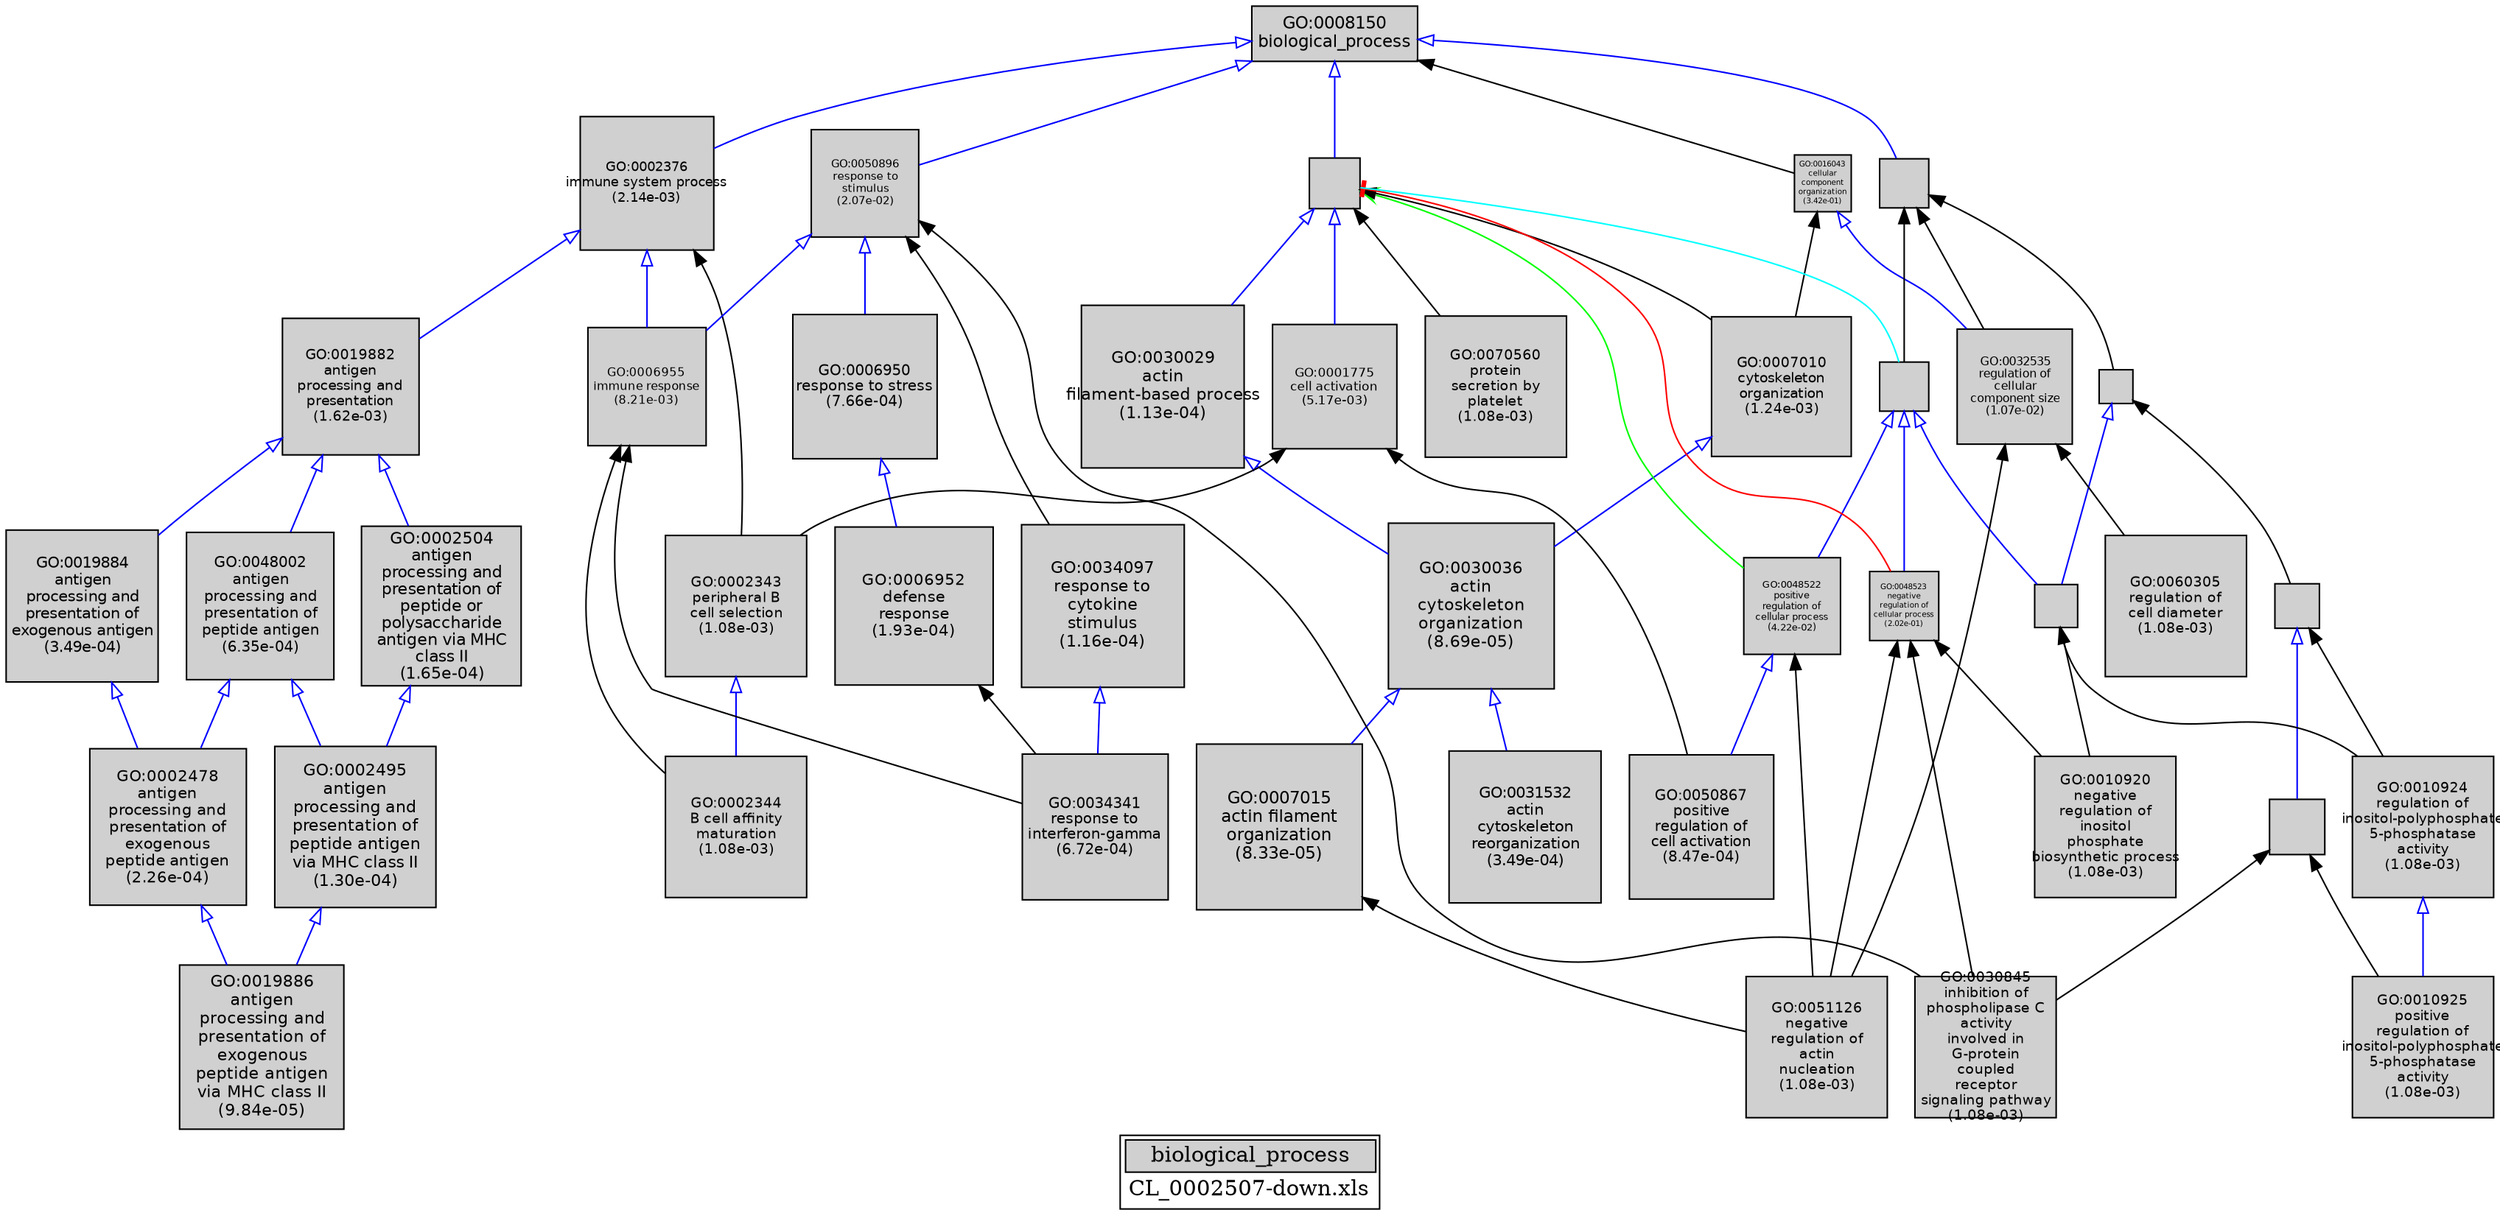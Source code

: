 digraph "biological_process" {
graph [ bgcolor = "#FFFFFF", label = <<TABLE COLOR="black" BGCOLOR="white"><TR><TD COLSPAN="2" BGCOLOR="#D0D0D0"><FONT COLOR="black">biological_process</FONT></TD></TR><TR><TD BORDER="0">CL_0002507-down.xls</TD></TR></TABLE>> ];
node [ fontname = "Helvetica" ];

subgraph "nodes" {

node [ style = "filled", fixedsize = "true", width = 1, shape = "box", fontsize = 9, fillcolor = "#D0D0D0", fontcolor = "black", color = "black" ];

"GO:0019886" [ URL = "#GO:0019886", label = <<TABLE BORDER="0"><TR><TD>GO:0019886<BR/>antigen<BR/>processing and<BR/>presentation of<BR/>exogenous<BR/>peptide antigen<BR/>via MHC class II<BR/>(9.84e-05)</TD></TR></TABLE>>, width = 1.48671382437, shape = "box", fontsize = 10.7043395355, height = 1.48671382437 ];
"GO:0006950" [ URL = "#GO:0006950", label = <<TABLE BORDER="0"><TR><TD>GO:0006950<BR/>response to stress<BR/>(7.66e-04)</TD></TR></TABLE>>, width = 1.31190270206, shape = "box", fontsize = 9.44569945484, height = 1.31190270206 ];
"GO:0048522" [ URL = "#GO:0048522", label = <<TABLE BORDER="0"><TR><TD>GO:0048522<BR/>positive<BR/>regulation of<BR/>cellular process<BR/>(4.22e-02)</TD></TR></TABLE>>, width = 0.874544046727, shape = "box", fontsize = 6.29671713644, height = 0.874544046727 ];
"GO:0019884" [ URL = "#GO:0019884", label = <<TABLE BORDER="0"><TR><TD>GO:0019884<BR/>antigen<BR/>processing and<BR/>presentation of<BR/>exogenous antigen<BR/>(3.49e-04)</TD></TR></TABLE>>, width = 1.38149775533, shape = "box", fontsize = 9.94678383837, height = 1.38149775533 ];
"GO:0019882" [ URL = "#GO:0019882", label = <<TABLE BORDER="0"><TR><TD>GO:0019882<BR/>antigen<BR/>processing and<BR/>presentation<BR/>(1.62e-03)</TD></TR></TABLE>>, width = 1.24178112316, shape = "box", fontsize = 8.94082408676, height = 1.24178112316 ];
"GO:0010925" [ URL = "#GO:0010925", label = <<TABLE BORDER="0"><TR><TD>GO:0010925<BR/>positive<BR/>regulation of<BR/>inositol-polyphosphate<BR/>5-phosphatase<BR/>activity<BR/>(1.08e-03)</TD></TR></TABLE>>, width = 1.28041185782, shape = "box", fontsize = 9.21896537633, height = 1.28041185782 ];
"GO:0002343" [ URL = "#GO:0002343", label = <<TABLE BORDER="0"><TR><TD>GO:0002343<BR/>peripheral B<BR/>cell selection<BR/>(1.08e-03)</TD></TR></TABLE>>, width = 1.28041185782, shape = "box", fontsize = 9.21896537633, height = 1.28041185782 ];
"GO:0051336" [ URL = "#GO:0051336", label = "", width = 0.402865546131, shape = "box", height = 0.402865546131 ];
"GO:0048002" [ URL = "#GO:0048002", label = <<TABLE BORDER="0"><TR><TD>GO:0048002<BR/>antigen<BR/>processing and<BR/>presentation of<BR/>peptide antigen<BR/>(6.35e-04)</TD></TR></TABLE>>, width = 1.32878351775, shape = "box", fontsize = 9.56724132782, height = 1.32878351775 ];
"GO:0010924" [ URL = "#GO:0010924", label = <<TABLE BORDER="0"><TR><TD>GO:0010924<BR/>regulation of<BR/>inositol-polyphosphate<BR/>5-phosphatase<BR/>activity<BR/>(1.08e-03)</TD></TR></TABLE>>, width = 1.28041185782, shape = "box", fontsize = 9.21896537633, height = 1.28041185782 ];
"GO:0031532" [ URL = "#GO:0031532", label = <<TABLE BORDER="0"><TR><TD>GO:0031532<BR/>actin<BR/>cytoskeleton<BR/>reorganization<BR/>(3.49e-04)</TD></TR></TABLE>>, width = 1.38149775533, shape = "box", fontsize = 9.94678383837, height = 1.38149775533 ];
"GO:0007010" [ URL = "#GO:0007010", label = <<TABLE BORDER="0"><TR><TD>GO:0007010<BR/>cytoskeleton<BR/>organization<BR/>(1.24e-03)</TD></TR></TABLE>>, width = 1.26713729199, shape = "box", fontsize = 9.1233885023, height = 1.26713729199 ];
"GO:0034341" [ URL = "#GO:0034341", label = <<TABLE BORDER="0"><TR><TD>GO:0034341<BR/>response to<BR/>interferon-gamma<BR/>(6.72e-04)</TD></TR></TABLE>>, width = 1.32370094447, shape = "box", fontsize = 9.53064680019, height = 1.32370094447 ];
"GO:0007015" [ URL = "#GO:0007015", label = <<TABLE BORDER="0"><TR><TD>GO:0007015<BR/>actin filament<BR/>organization<BR/>(8.33e-05)</TD></TR></TABLE>>, width = 1.5, shape = "box", fontsize = 10.8, height = 1.5 ];
"GO:0019222" [ URL = "#GO:0019222", label = "", width = 0.30724653919, shape = "box", height = 0.30724653919 ];
"GO:0016043" [ URL = "#GO:0016043", label = <<TABLE BORDER="0"><TR><TD>GO:0016043<BR/>cellular<BR/>component<BR/>organization<BR/>(3.42e-01)</TD></TR></TABLE>>, width = 0.515547723227, shape = "box", fontsize = 5.0, height = 0.515547723227 ];
"GO:0030036" [ URL = "#GO:0030036", label = <<TABLE BORDER="0"><TR><TD>GO:0030036<BR/>actin<BR/>cytoskeleton<BR/>organization<BR/>(8.69e-05)</TD></TR></TABLE>>, width = 1.4966951069, shape = "box", fontsize = 10.7762047697, height = 1.4966951069 ];
"GO:0060305" [ URL = "#GO:0060305", label = <<TABLE BORDER="0"><TR><TD>GO:0060305<BR/>regulation of<BR/>cell diameter<BR/>(1.08e-03)</TD></TR></TABLE>>, width = 1.28041185782, shape = "box", fontsize = 9.21896537633, height = 1.28041185782 ];
"GO:0048523" [ URL = "#GO:0048523", label = <<TABLE BORDER="0"><TR><TD>GO:0048523<BR/>negative<BR/>regulation of<BR/>cellular process<BR/>(2.02e-01)</TD></TR></TABLE>>, width = 0.625193268745, shape = "box", fontsize = 5.0, height = 0.625193268745 ];
"GO:0002376" [ URL = "#GO:0002376", label = <<TABLE BORDER="0"><TR><TD>GO:0002376<BR/>immune system process<BR/>(2.14e-03)</TD></TR></TABLE>>, width = 1.21483862132, shape = "box", fontsize = 8.74683807351, height = 1.21483862132 ];
"GO:0050794" [ URL = "#GO:0050794", label = "", width = 0.440703633542, shape = "box", height = 0.440703633542 ];
"GO:0034097" [ URL = "#GO:0034097", label = <<TABLE BORDER="0"><TR><TD>GO:0034097<BR/>response to<BR/>cytokine<BR/>stimulus<BR/>(1.16e-04)</TD></TR></TABLE>>, width = 1.47317770803, shape = "box", fontsize = 10.6068794978, height = 1.47317770803 ];
"GO:0002504" [ URL = "#GO:0002504", label = <<TABLE BORDER="0"><TR><TD>GO:0002504<BR/>antigen<BR/>processing and<BR/>presentation of<BR/>peptide or<BR/>polysaccharide<BR/>antigen via MHC<BR/>class II<BR/>(1.65e-04)</TD></TR></TABLE>>, width = 1.44464769041, shape = "box", fontsize = 10.401463371, height = 1.44464769041 ];
"GO:0065007" [ URL = "#GO:0065007", label = "", width = 0.448384584878, shape = "box", height = 0.448384584878 ];
"GO:0006955" [ URL = "#GO:0006955", label = <<TABLE BORDER="0"><TR><TD>GO:0006955<BR/>immune response<BR/>(8.21e-03)</TD></TR></TABLE>>, width = 1.07485518473, shape = "box", fontsize = 7.73895733007, height = 1.07485518473 ];
"GO:0002344" [ URL = "#GO:0002344", label = <<TABLE BORDER="0"><TR><TD>GO:0002344<BR/>B cell affinity<BR/>maturation<BR/>(1.08e-03)</TD></TR></TABLE>>, width = 1.28041185782, shape = "box", fontsize = 9.21896537633, height = 1.28041185782 ];
"GO:0030029" [ URL = "#GO:0030029", label = <<TABLE BORDER="0"><TR><TD>GO:0030029<BR/>actin<BR/>filament-based process<BR/>(1.13e-04)</TD></TR></TABLE>>, width = 1.47571849408, shape = "box", fontsize = 10.6251731574, height = 1.47571849408 ];
"GO:0010920" [ URL = "#GO:0010920", label = <<TABLE BORDER="0"><TR><TD>GO:0010920<BR/>negative<BR/>regulation of<BR/>inositol<BR/>phosphate<BR/>biosynthetic process<BR/>(1.08e-03)</TD></TR></TABLE>>, width = 1.28041185782, shape = "box", fontsize = 9.21896537633, height = 1.28041185782 ];
"GO:0051345" [ URL = "#GO:0051345", label = "", width = 0.498571565069, shape = "box", height = 0.498571565069 ];
"GO:0030845" [ URL = "#GO:0030845", label = <<TABLE BORDER="0"><TR><TD>GO:0030845<BR/>inhibition of<BR/>phospholipase C<BR/>activity<BR/>involved in<BR/>G-protein<BR/>coupled<BR/>receptor<BR/>signaling pathway<BR/>(1.08e-03)</TD></TR></TABLE>>, width = 1.28041185782, shape = "box", fontsize = 9.21896537633, height = 1.28041185782 ];
"GO:0032535" [ URL = "#GO:0032535", label = <<TABLE BORDER="0"><TR><TD>GO:0032535<BR/>regulation of<BR/>cellular<BR/>component size<BR/>(1.07e-02)</TD></TR></TABLE>>, width = 1.04530065468, shape = "box", fontsize = 7.52616471372, height = 1.04530065468 ];
"GO:0002478" [ URL = "#GO:0002478", label = <<TABLE BORDER="0"><TR><TD>GO:0002478<BR/>antigen<BR/>processing and<BR/>presentation of<BR/>exogenous<BR/>peptide antigen<BR/>(2.26e-04)</TD></TR></TABLE>>, width = 1.41842741092, shape = "box", fontsize = 10.2126773586, height = 1.41842741092 ];
"GO:0031323" [ URL = "#GO:0031323", label = "", width = 0.382338266436, shape = "box", height = 0.382338266436 ];
"GO:0050867" [ URL = "#GO:0050867", label = <<TABLE BORDER="0"><TR><TD>GO:0050867<BR/>positive<BR/>regulation of<BR/>cell activation<BR/>(8.47e-04)</TD></TR></TABLE>>, width = 1.30270384444, shape = "box", fontsize = 9.37946767996, height = 1.30270384444 ];
"GO:0001775" [ URL = "#GO:0001775", label = <<TABLE BORDER="0"><TR><TD>GO:0001775<BR/>cell activation<BR/>(5.17e-03)</TD></TR></TABLE>>, width = 1.12490373565, shape = "box", fontsize = 8.09930689671, height = 1.12490373565 ];
"GO:0006952" [ URL = "#GO:0006952", label = <<TABLE BORDER="0"><TR><TD>GO:0006952<BR/>defense<BR/>response<BR/>(1.93e-04)</TD></TR></TABLE>>, width = 1.43188532184, shape = "box", fontsize = 10.3095743173, height = 1.43188532184 ];
"GO:0050896" [ URL = "#GO:0050896", label = <<TABLE BORDER="0"><TR><TD>GO:0050896<BR/>response to<BR/>stimulus<BR/>(2.07e-02)</TD></TR></TABLE>>, width = 0.966578322364, shape = "box", fontsize = 6.95936392102, height = 0.966578322364 ];
"GO:0008150" [ URL = "#GO:0008150", label = <<TABLE BORDER="0"><TR><TD>GO:0008150<BR/>biological_process</TD></TR></TABLE>>, width = 1.5, shape = "box", fontsize = 10.8 ];
"GO:0002495" [ URL = "#GO:0002495", label = <<TABLE BORDER="0"><TR><TD>GO:0002495<BR/>antigen<BR/>processing and<BR/>presentation of<BR/>peptide antigen<BR/>via MHC class II<BR/>(1.30e-04)</TD></TR></TABLE>>, width = 1.464460888, shape = "box", fontsize = 10.5441183936, height = 1.464460888 ];
"GO:0051126" [ URL = "#GO:0051126", label = <<TABLE BORDER="0"><TR><TD>GO:0051126<BR/>negative<BR/>regulation of<BR/>actin<BR/>nucleation<BR/>(1.08e-03)</TD></TR></TABLE>>, width = 1.28041185782, shape = "box", fontsize = 9.21896537633, height = 1.28041185782 ];
"GO:0070560" [ URL = "#GO:0070560", label = <<TABLE BORDER="0"><TR><TD>GO:0070560<BR/>protein<BR/>secretion by<BR/>platelet<BR/>(1.08e-03)</TD></TR></TABLE>>, width = 1.28041185782, shape = "box", fontsize = 9.21896537633, height = 1.28041185782 ];
"GO:0009987" [ URL = "#GO:0009987", label = "", width = 0.45283062727, shape = "box", height = 0.45283062727 ];
}
subgraph "edges" {


edge [ dir = "back", weight = 1 ];
subgraph "regulates" {


edge [ color = "cyan", arrowtail = "none" ];
subgraph "positive" {


edge [ color = "green", arrowtail = "vee" ];
"GO:0009987" -> "GO:0048522";
}
subgraph "negative" {


edge [ color = "red", arrowtail = "tee" ];
"GO:0009987" -> "GO:0048523";
}
"GO:0009987" -> "GO:0050794";
}
subgraph "part_of" {


edge [ color = "purple", arrowtail = "diamond", weight = 2.5 ];
}
subgraph "is_a" {


edge [ color = "blue", arrowtail = "empty", weight = 5.0 ];
"GO:0048002" -> "GO:0002478";
"GO:0019882" -> "GO:0002504";
"GO:0008150" -> "GO:0002376";
"GO:0008150" -> "GO:0050896";
"GO:0002478" -> "GO:0019886";
"GO:0002495" -> "GO:0019886";
"GO:0051336" -> "GO:0051345";
"GO:0050896" -> "GO:0006950";
"GO:0019882" -> "GO:0048002";
"GO:0016043" -> "GO:0032535";
"GO:0048002" -> "GO:0002495";
"GO:0002343" -> "GO:0002344";
"GO:0010924" -> "GO:0010925";
"GO:0009987" -> "GO:0030029";
"GO:0050794" -> "GO:0048522";
"GO:0008150" -> "GO:0009987";
"GO:0006950" -> "GO:0006952";
"GO:0030036" -> "GO:0031532";
"GO:0048522" -> "GO:0050867";
"GO:0008150" -> "GO:0065007";
"GO:0002504" -> "GO:0002495";
"GO:0019884" -> "GO:0002478";
"GO:0007010" -> "GO:0030036";
"GO:0050794" -> "GO:0048523";
"GO:0019222" -> "GO:0031323";
"GO:0034097" -> "GO:0034341";
"GO:0002376" -> "GO:0019882";
"GO:0009987" -> "GO:0001775";
"GO:0050794" -> "GO:0031323";
"GO:0030036" -> "GO:0007015";
"GO:0030029" -> "GO:0030036";
"GO:0019882" -> "GO:0019884";
"GO:0002376" -> "GO:0006955";
"GO:0050896" -> "GO:0006955";
}
"GO:0048523" -> "GO:0030845";
"GO:0050896" -> "GO:0034097";
"GO:0065007" -> "GO:0032535";
"GO:0001775" -> "GO:0002343";
"GO:0032535" -> "GO:0051126";
"GO:0048523" -> "GO:0010920";
"GO:0065007" -> "GO:0019222";
"GO:0006955" -> "GO:0034341";
"GO:0051336" -> "GO:0010924";
"GO:0032535" -> "GO:0060305";
"GO:0016043" -> "GO:0007010";
"GO:0006955" -> "GO:0002344";
"GO:0001775" -> "GO:0050867";
"GO:0051345" -> "GO:0010925";
"GO:0008150" -> "GO:0016043";
"GO:0019222" -> "GO:0051336";
"GO:0065007" -> "GO:0050794";
"GO:0009987" -> "GO:0070560";
"GO:0048523" -> "GO:0051126";
"GO:0031323" -> "GO:0010920";
"GO:0007015" -> "GO:0051126";
"GO:0048522" -> "GO:0051126";
"GO:0006952" -> "GO:0034341";
"GO:0009987" -> "GO:0007010";
"GO:0002376" -> "GO:0002343";
"GO:0050896" -> "GO:0030845";
"GO:0031323" -> "GO:0010924";
"GO:0051345" -> "GO:0030845";
}
}
